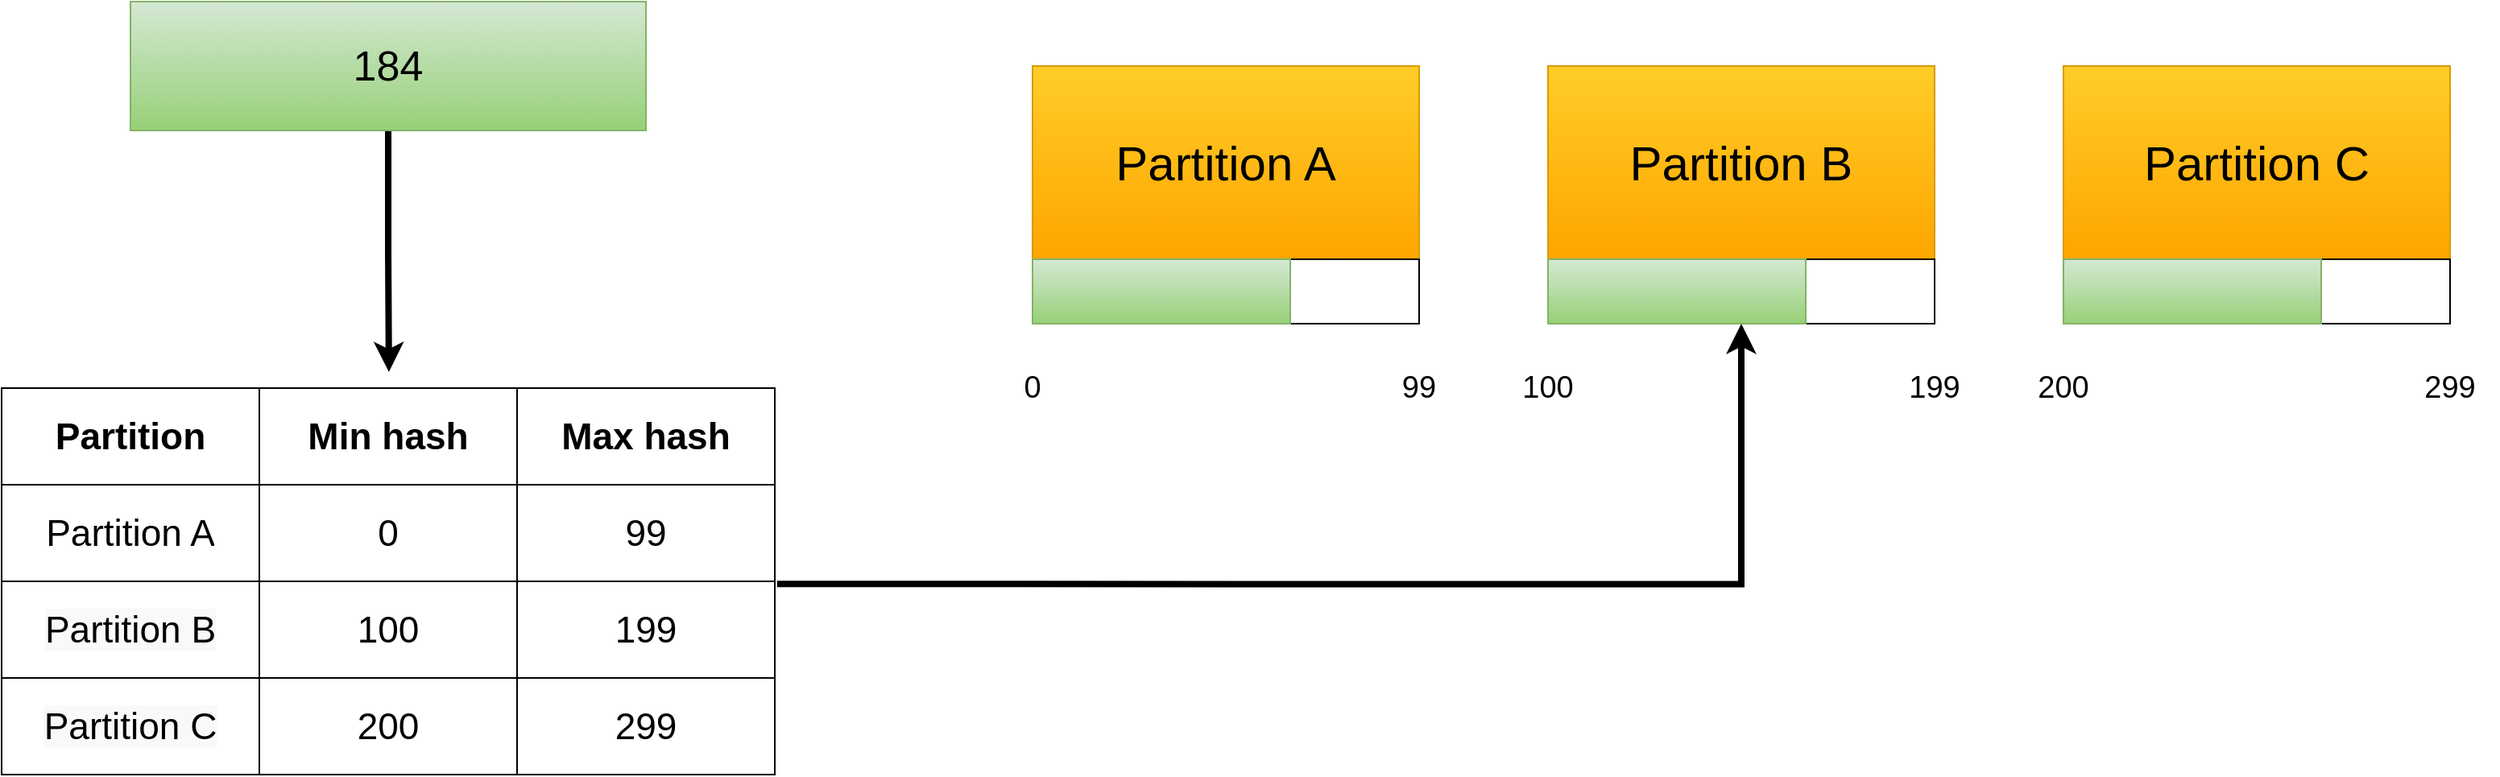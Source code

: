 <mxfile compressed="false" version="19.0.2" type="device">
  <diagram id="kntlUtY1XAIY34VaBQxC" name="Page-1">
    <mxGraphModel dx="2031" dy="1247" grid="1" gridSize="10" guides="1" tooltips="1" connect="1" arrows="1" fold="1" page="1" pageScale="1" pageWidth="1920" pageHeight="1200" math="0" shadow="0">
      <root>
        <mxCell id="0" />
        <mxCell id="1" parent="0" />
        <mxCell id="_zHTZQcXr0JsxiBvRCt7-3" value="&lt;font style=&quot;font-size: 30px;&quot;&gt;Partition A&lt;/font&gt;" style="rounded=0;whiteSpace=wrap;html=1;fillColor=#ffcd28;gradientColor=#ffa500;strokeColor=#d79b00;" parent="1" vertex="1">
          <mxGeometry x="840" y="200" width="240" height="120" as="geometry" />
        </mxCell>
        <mxCell id="_zHTZQcXr0JsxiBvRCt7-4" value="" style="rounded=0;whiteSpace=wrap;html=1;fontSize=25;align=right;" parent="1" vertex="1">
          <mxGeometry x="840" y="320" width="240" height="40" as="geometry" />
        </mxCell>
        <mxCell id="_zHTZQcXr0JsxiBvRCt7-5" value="" style="rounded=0;whiteSpace=wrap;html=1;fontSize=25;fillColor=#d5e8d4;gradientColor=#97d077;strokeColor=#82b366;align=left;spacingLeft=10;" parent="1" vertex="1">
          <mxGeometry x="840" y="320" width="160" height="40" as="geometry" />
        </mxCell>
        <mxCell id="ZJk4Gxb49lB03awh4dup-6" value="&lt;font style=&quot;font-size: 30px;&quot;&gt;Partition B&lt;/font&gt;" style="rounded=0;whiteSpace=wrap;html=1;fillColor=#ffcd28;gradientColor=#ffa500;strokeColor=#d79b00;" parent="1" vertex="1">
          <mxGeometry x="1160" y="200" width="240" height="120" as="geometry" />
        </mxCell>
        <mxCell id="ZJk4Gxb49lB03awh4dup-7" value="" style="rounded=0;whiteSpace=wrap;html=1;fontSize=25;align=right;" parent="1" vertex="1">
          <mxGeometry x="1160" y="320" width="240" height="40" as="geometry" />
        </mxCell>
        <mxCell id="ZJk4Gxb49lB03awh4dup-55" style="edgeStyle=orthogonalEdgeStyle;rounded=0;orthogonalLoop=1;jettySize=auto;html=1;exitX=0.75;exitY=1;exitDx=0;exitDy=0;entryX=1.003;entryY=0.028;entryDx=0;entryDy=0;entryPerimeter=0;fontSize=26;strokeWidth=4;startArrow=classic;startFill=1;endArrow=none;endFill=0;" parent="1" source="ZJk4Gxb49lB03awh4dup-8" target="ZJk4Gxb49lB03awh4dup-32" edge="1">
          <mxGeometry relative="1" as="geometry" />
        </mxCell>
        <mxCell id="ZJk4Gxb49lB03awh4dup-8" value="" style="rounded=0;whiteSpace=wrap;html=1;fontSize=25;fillColor=#d5e8d4;gradientColor=#97d077;strokeColor=#82b366;align=left;spacingLeft=10;" parent="1" vertex="1">
          <mxGeometry x="1160" y="320" width="160" height="40" as="geometry" />
        </mxCell>
        <mxCell id="ZJk4Gxb49lB03awh4dup-9" value="&lt;font style=&quot;font-size: 30px;&quot;&gt;Partition C&lt;/font&gt;" style="rounded=0;whiteSpace=wrap;html=1;fillColor=#ffcd28;gradientColor=#ffa500;strokeColor=#d79b00;" parent="1" vertex="1">
          <mxGeometry x="1480" y="200" width="240" height="120" as="geometry" />
        </mxCell>
        <mxCell id="ZJk4Gxb49lB03awh4dup-10" value="" style="rounded=0;whiteSpace=wrap;html=1;fontSize=25;align=right;" parent="1" vertex="1">
          <mxGeometry x="1480" y="320" width="240" height="40" as="geometry" />
        </mxCell>
        <mxCell id="ZJk4Gxb49lB03awh4dup-11" value="" style="rounded=0;whiteSpace=wrap;html=1;fontSize=25;fillColor=#d5e8d4;gradientColor=#97d077;strokeColor=#82b366;align=left;spacingLeft=10;" parent="1" vertex="1">
          <mxGeometry x="1480" y="320" width="160" height="40" as="geometry" />
        </mxCell>
        <mxCell id="ZJk4Gxb49lB03awh4dup-23" value="" style="shape=table;html=1;whiteSpace=wrap;startSize=0;container=1;collapsible=0;childLayout=tableLayout;fontSize=23;" parent="1" vertex="1">
          <mxGeometry x="200" y="400" width="480" height="240" as="geometry" />
        </mxCell>
        <mxCell id="ZJk4Gxb49lB03awh4dup-24" value="" style="shape=tableRow;horizontal=0;startSize=0;swimlaneHead=0;swimlaneBody=0;top=0;left=0;bottom=0;right=0;collapsible=0;dropTarget=0;fillColor=none;points=[[0,0.5],[1,0.5]];portConstraint=eastwest;fontSize=23;fontStyle=1" parent="ZJk4Gxb49lB03awh4dup-23" vertex="1">
          <mxGeometry width="480" height="60" as="geometry" />
        </mxCell>
        <mxCell id="ZJk4Gxb49lB03awh4dup-25" value="&lt;b&gt;Partition&lt;/b&gt;" style="shape=partialRectangle;html=1;whiteSpace=wrap;connectable=0;fillColor=none;top=0;left=0;bottom=0;right=0;overflow=hidden;fontSize=23;" parent="ZJk4Gxb49lB03awh4dup-24" vertex="1">
          <mxGeometry width="160" height="60" as="geometry">
            <mxRectangle width="160" height="60" as="alternateBounds" />
          </mxGeometry>
        </mxCell>
        <mxCell id="ZJk4Gxb49lB03awh4dup-26" value="&lt;b&gt;Min hash&lt;/b&gt;" style="shape=partialRectangle;html=1;whiteSpace=wrap;connectable=0;fillColor=none;top=0;left=0;bottom=0;right=0;overflow=hidden;fontSize=23;" parent="ZJk4Gxb49lB03awh4dup-24" vertex="1">
          <mxGeometry x="160" width="160" height="60" as="geometry">
            <mxRectangle width="160" height="60" as="alternateBounds" />
          </mxGeometry>
        </mxCell>
        <mxCell id="ZJk4Gxb49lB03awh4dup-27" value="&lt;b&gt;Max hash&lt;/b&gt;" style="shape=partialRectangle;html=1;whiteSpace=wrap;connectable=0;fillColor=none;top=0;left=0;bottom=0;right=0;overflow=hidden;fontSize=23;" parent="ZJk4Gxb49lB03awh4dup-24" vertex="1">
          <mxGeometry x="320" width="160" height="60" as="geometry">
            <mxRectangle width="160" height="60" as="alternateBounds" />
          </mxGeometry>
        </mxCell>
        <mxCell id="ZJk4Gxb49lB03awh4dup-28" value="" style="shape=tableRow;horizontal=0;startSize=0;swimlaneHead=0;swimlaneBody=0;top=0;left=0;bottom=0;right=0;collapsible=0;dropTarget=0;fillColor=none;points=[[0,0.5],[1,0.5]];portConstraint=eastwest;fontSize=23;" parent="ZJk4Gxb49lB03awh4dup-23" vertex="1">
          <mxGeometry y="60" width="480" height="60" as="geometry" />
        </mxCell>
        <mxCell id="ZJk4Gxb49lB03awh4dup-29" value="Partition A" style="shape=partialRectangle;html=1;whiteSpace=wrap;connectable=0;fillColor=none;top=0;left=0;bottom=0;right=0;overflow=hidden;fontSize=23;" parent="ZJk4Gxb49lB03awh4dup-28" vertex="1">
          <mxGeometry width="160" height="60" as="geometry">
            <mxRectangle width="160" height="60" as="alternateBounds" />
          </mxGeometry>
        </mxCell>
        <mxCell id="ZJk4Gxb49lB03awh4dup-30" value="0" style="shape=partialRectangle;html=1;whiteSpace=wrap;connectable=0;fillColor=none;top=0;left=0;bottom=0;right=0;overflow=hidden;fontSize=23;" parent="ZJk4Gxb49lB03awh4dup-28" vertex="1">
          <mxGeometry x="160" width="160" height="60" as="geometry">
            <mxRectangle width="160" height="60" as="alternateBounds" />
          </mxGeometry>
        </mxCell>
        <mxCell id="ZJk4Gxb49lB03awh4dup-31" value="99" style="shape=partialRectangle;html=1;whiteSpace=wrap;connectable=0;fillColor=none;top=0;left=0;bottom=0;right=0;overflow=hidden;fontSize=23;" parent="ZJk4Gxb49lB03awh4dup-28" vertex="1">
          <mxGeometry x="320" width="160" height="60" as="geometry">
            <mxRectangle width="160" height="60" as="alternateBounds" />
          </mxGeometry>
        </mxCell>
        <mxCell id="ZJk4Gxb49lB03awh4dup-32" value="" style="shape=tableRow;horizontal=0;startSize=0;swimlaneHead=0;swimlaneBody=0;top=0;left=0;bottom=0;right=0;collapsible=0;dropTarget=0;fillColor=none;points=[[0,0.5],[1,0.5]];portConstraint=eastwest;fontSize=23;" parent="ZJk4Gxb49lB03awh4dup-23" vertex="1">
          <mxGeometry y="120" width="480" height="60" as="geometry" />
        </mxCell>
        <mxCell id="ZJk4Gxb49lB03awh4dup-33" value="&lt;span style=&quot;color: rgb(0, 0, 0); font-family: Helvetica; font-size: 23px; font-style: normal; font-variant-ligatures: normal; font-variant-caps: normal; font-weight: 400; letter-spacing: normal; orphans: 2; text-align: center; text-indent: 0px; text-transform: none; widows: 2; word-spacing: 0px; -webkit-text-stroke-width: 0px; background-color: rgb(248, 249, 250); text-decoration-thickness: initial; text-decoration-style: initial; text-decoration-color: initial; float: none; display: inline !important;&quot;&gt;Partition B&lt;/span&gt;" style="shape=partialRectangle;html=1;whiteSpace=wrap;connectable=0;fillColor=none;top=0;left=0;bottom=0;right=0;overflow=hidden;fontSize=23;" parent="ZJk4Gxb49lB03awh4dup-32" vertex="1">
          <mxGeometry width="160" height="60" as="geometry">
            <mxRectangle width="160" height="60" as="alternateBounds" />
          </mxGeometry>
        </mxCell>
        <mxCell id="ZJk4Gxb49lB03awh4dup-34" value="100" style="shape=partialRectangle;html=1;whiteSpace=wrap;connectable=0;fillColor=none;top=0;left=0;bottom=0;right=0;overflow=hidden;fontSize=23;" parent="ZJk4Gxb49lB03awh4dup-32" vertex="1">
          <mxGeometry x="160" width="160" height="60" as="geometry">
            <mxRectangle width="160" height="60" as="alternateBounds" />
          </mxGeometry>
        </mxCell>
        <mxCell id="ZJk4Gxb49lB03awh4dup-35" value="199" style="shape=partialRectangle;html=1;whiteSpace=wrap;connectable=0;fillColor=none;top=0;left=0;bottom=0;right=0;overflow=hidden;pointerEvents=1;fontSize=23;" parent="ZJk4Gxb49lB03awh4dup-32" vertex="1">
          <mxGeometry x="320" width="160" height="60" as="geometry">
            <mxRectangle width="160" height="60" as="alternateBounds" />
          </mxGeometry>
        </mxCell>
        <mxCell id="ZJk4Gxb49lB03awh4dup-39" style="shape=tableRow;horizontal=0;startSize=0;swimlaneHead=0;swimlaneBody=0;top=0;left=0;bottom=0;right=0;collapsible=0;dropTarget=0;fillColor=none;points=[[0,0.5],[1,0.5]];portConstraint=eastwest;fontSize=23;" parent="ZJk4Gxb49lB03awh4dup-23" vertex="1">
          <mxGeometry y="180" width="480" height="60" as="geometry" />
        </mxCell>
        <mxCell id="ZJk4Gxb49lB03awh4dup-40" value="&lt;span style=&quot;color: rgb(0, 0, 0); font-family: Helvetica; font-size: 23px; font-style: normal; font-variant-ligatures: normal; font-variant-caps: normal; font-weight: 400; letter-spacing: normal; orphans: 2; text-align: center; text-indent: 0px; text-transform: none; widows: 2; word-spacing: 0px; -webkit-text-stroke-width: 0px; background-color: rgb(248, 249, 250); text-decoration-thickness: initial; text-decoration-style: initial; text-decoration-color: initial; float: none; display: inline !important;&quot;&gt;Partition C&lt;/span&gt;" style="shape=partialRectangle;html=1;whiteSpace=wrap;connectable=0;fillColor=none;top=0;left=0;bottom=0;right=0;overflow=hidden;fontSize=23;" parent="ZJk4Gxb49lB03awh4dup-39" vertex="1">
          <mxGeometry width="160" height="60" as="geometry">
            <mxRectangle width="160" height="60" as="alternateBounds" />
          </mxGeometry>
        </mxCell>
        <mxCell id="ZJk4Gxb49lB03awh4dup-41" value="200" style="shape=partialRectangle;html=1;whiteSpace=wrap;connectable=0;fillColor=none;top=0;left=0;bottom=0;right=0;overflow=hidden;fontSize=23;" parent="ZJk4Gxb49lB03awh4dup-39" vertex="1">
          <mxGeometry x="160" width="160" height="60" as="geometry">
            <mxRectangle width="160" height="60" as="alternateBounds" />
          </mxGeometry>
        </mxCell>
        <mxCell id="ZJk4Gxb49lB03awh4dup-42" value="299" style="shape=partialRectangle;html=1;whiteSpace=wrap;connectable=0;fillColor=none;top=0;left=0;bottom=0;right=0;overflow=hidden;pointerEvents=1;fontSize=23;" parent="ZJk4Gxb49lB03awh4dup-39" vertex="1">
          <mxGeometry x="320" width="160" height="60" as="geometry">
            <mxRectangle width="160" height="60" as="alternateBounds" />
          </mxGeometry>
        </mxCell>
        <mxCell id="ZJk4Gxb49lB03awh4dup-43" value="0" style="rounded=0;whiteSpace=wrap;html=1;fontSize=19;strokeColor=none;fillColor=none;" parent="1" vertex="1">
          <mxGeometry x="810" y="385" width="60" height="30" as="geometry" />
        </mxCell>
        <mxCell id="ZJk4Gxb49lB03awh4dup-47" value="100" style="rounded=0;whiteSpace=wrap;html=1;fontSize=19;strokeColor=none;fillColor=none;" parent="1" vertex="1">
          <mxGeometry x="1130" y="385" width="60" height="30" as="geometry" />
        </mxCell>
        <mxCell id="ZJk4Gxb49lB03awh4dup-48" value="200" style="rounded=0;whiteSpace=wrap;html=1;fontSize=19;strokeColor=none;fillColor=none;" parent="1" vertex="1">
          <mxGeometry x="1450" y="385" width="60" height="30" as="geometry" />
        </mxCell>
        <mxCell id="ZJk4Gxb49lB03awh4dup-49" value="99" style="rounded=0;whiteSpace=wrap;html=1;fontSize=19;strokeColor=none;fillColor=none;" parent="1" vertex="1">
          <mxGeometry x="1050" y="385" width="60" height="30" as="geometry" />
        </mxCell>
        <mxCell id="ZJk4Gxb49lB03awh4dup-50" value="199" style="rounded=0;whiteSpace=wrap;html=1;fontSize=19;strokeColor=none;fillColor=none;" parent="1" vertex="1">
          <mxGeometry x="1370" y="385" width="60" height="30" as="geometry" />
        </mxCell>
        <mxCell id="ZJk4Gxb49lB03awh4dup-51" value="299" style="rounded=0;whiteSpace=wrap;html=1;fontSize=19;strokeColor=none;fillColor=none;" parent="1" vertex="1">
          <mxGeometry x="1690" y="385" width="60" height="30" as="geometry" />
        </mxCell>
        <mxCell id="Pi_gIxAnoC1sfHk5wT1f-2" style="edgeStyle=orthogonalEdgeStyle;rounded=0;orthogonalLoop=1;jettySize=auto;html=1;exitX=0.5;exitY=1;exitDx=0;exitDy=0;fontSize=26;startArrow=none;startFill=0;endArrow=classic;endFill=1;strokeWidth=4;" parent="1" source="ZJk4Gxb49lB03awh4dup-52" edge="1">
          <mxGeometry relative="1" as="geometry">
            <mxPoint x="440.429" y="390" as="targetPoint" />
          </mxGeometry>
        </mxCell>
        <mxCell id="ZJk4Gxb49lB03awh4dup-52" value="184" style="rounded=0;whiteSpace=wrap;html=1;fontSize=26;fillColor=#d5e8d4;strokeColor=#82b366;gradientColor=#97d077;" parent="1" vertex="1">
          <mxGeometry x="280" y="160" width="320" height="80" as="geometry" />
        </mxCell>
      </root>
    </mxGraphModel>
  </diagram>
</mxfile>
